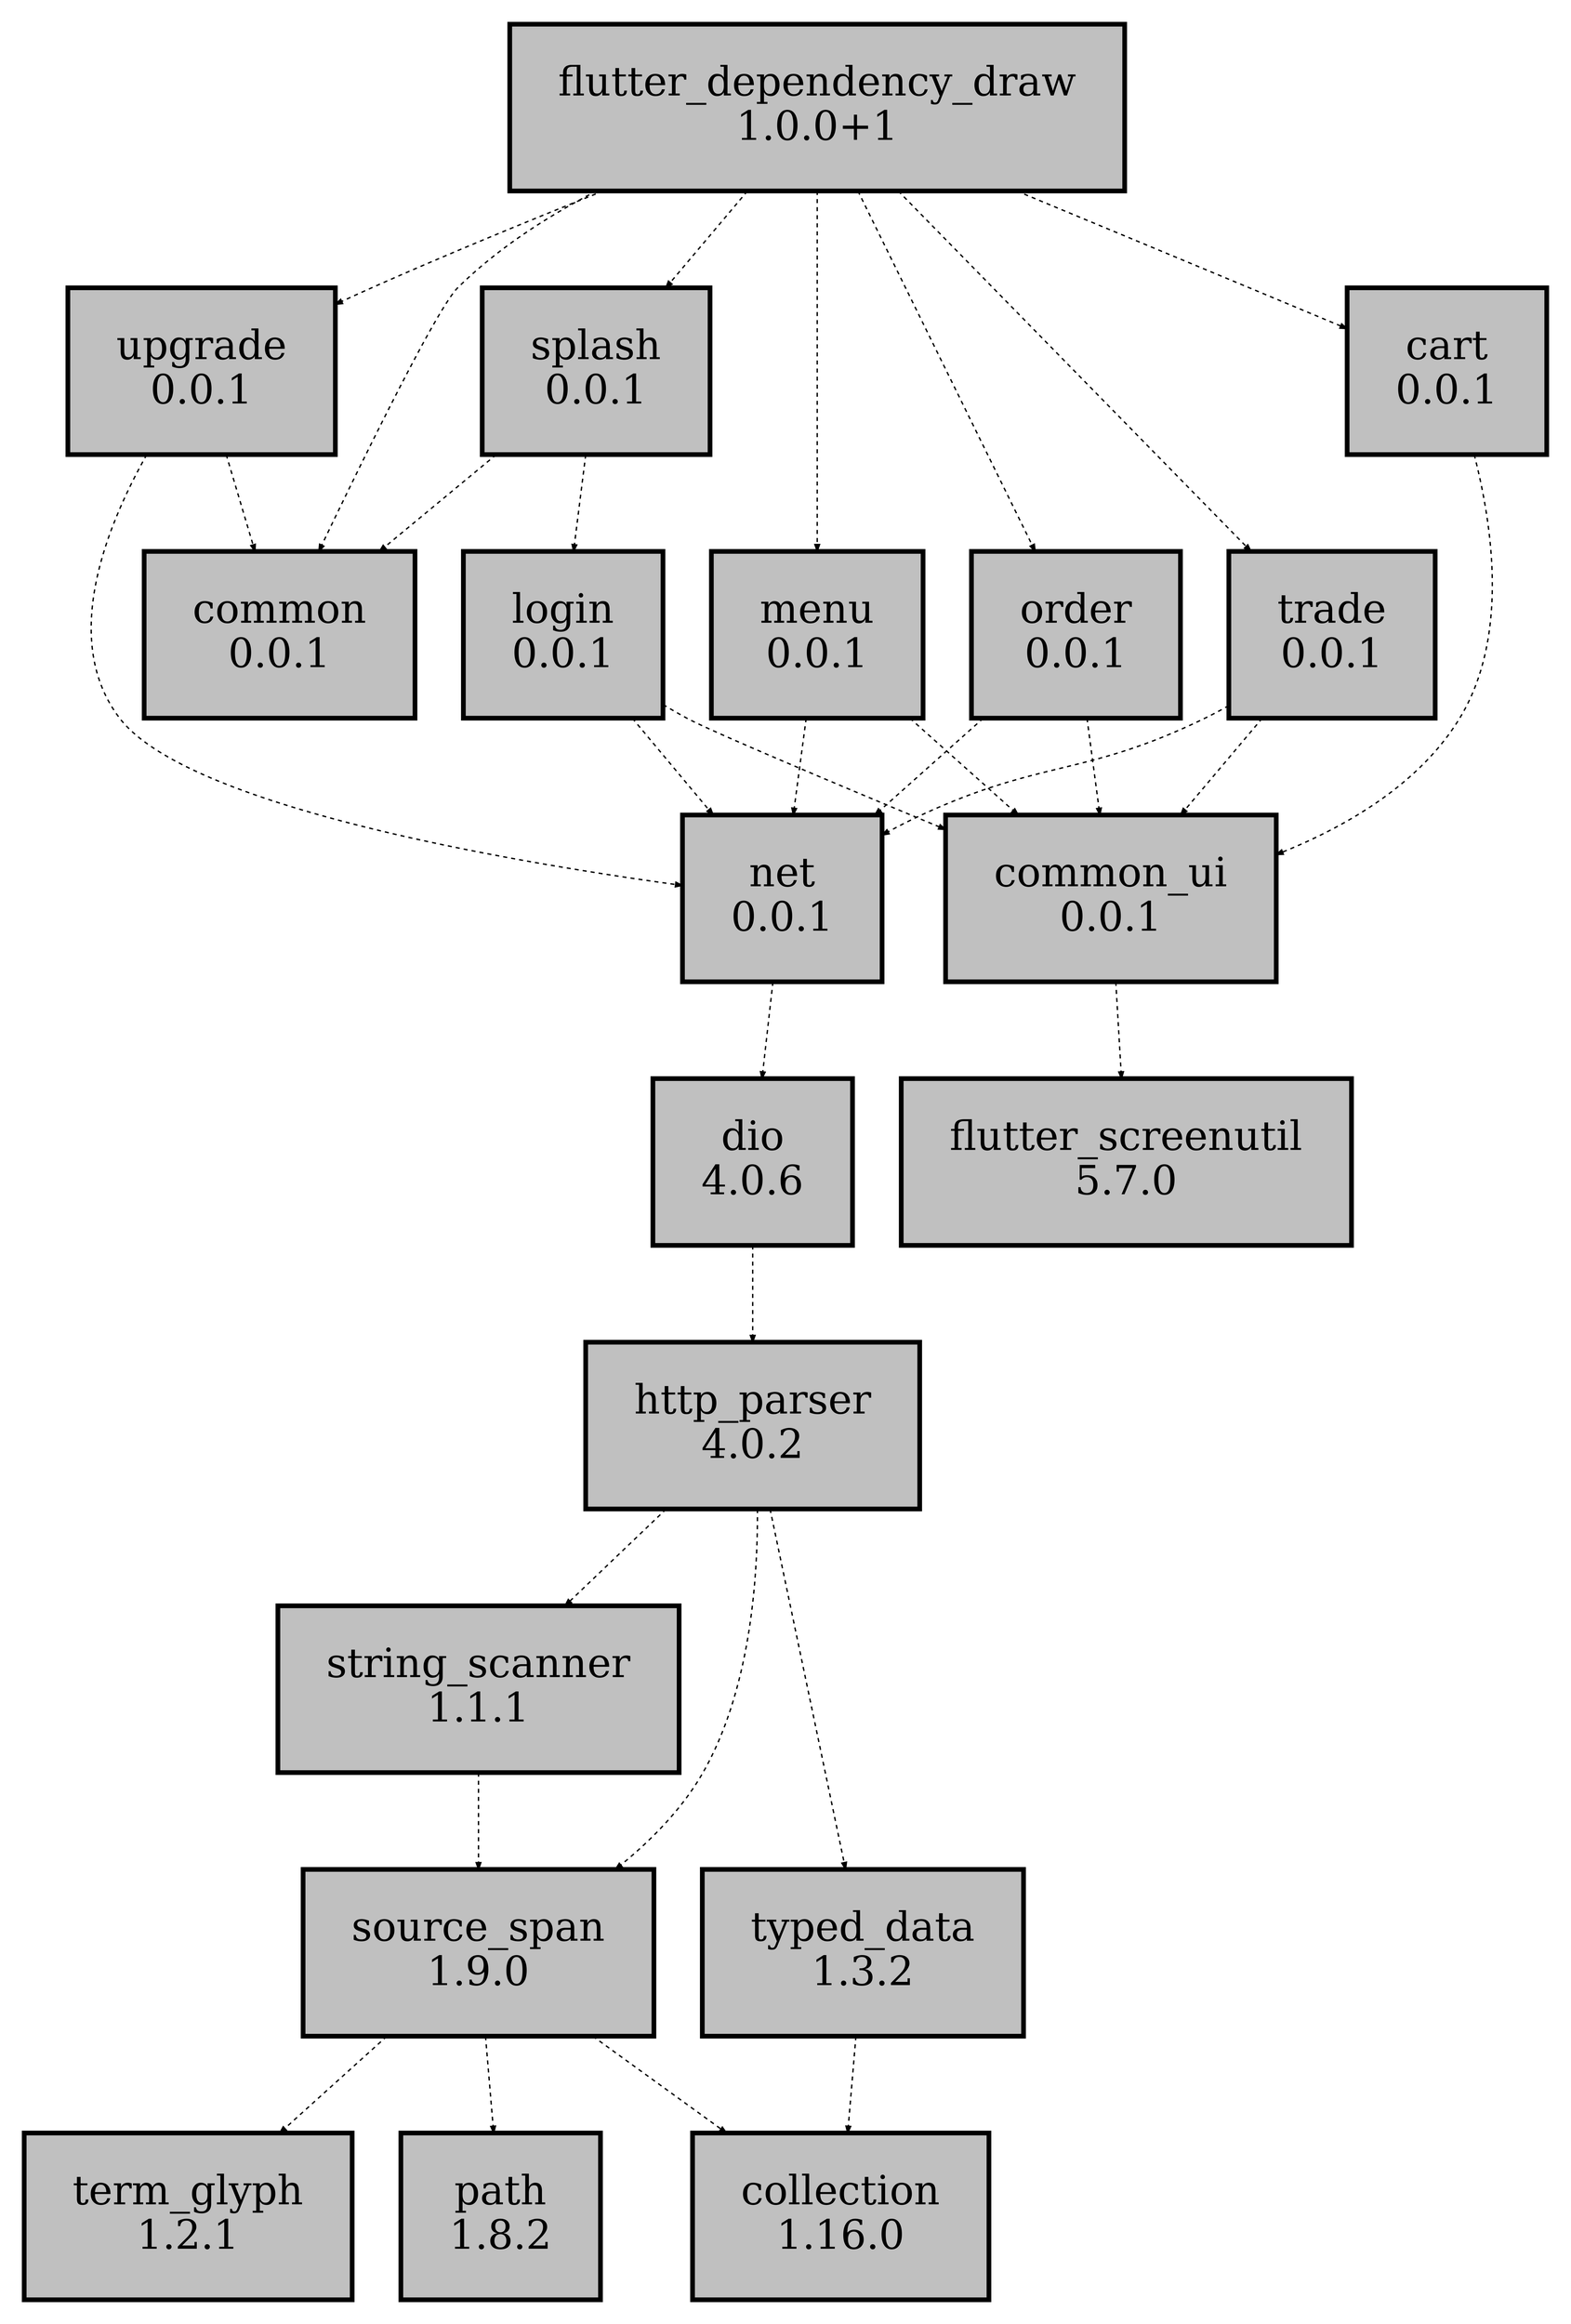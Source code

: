 digraph flutter_dependency_draw {
  graph [pad="0.5", nodesep="1", ranksep="2"];
  edge [fontcolor=gray];
  "flutter_dependency_draw
1.0.0+1" [color=black, shape=rectangle, margin="1,0.8", penwidth="7", style=filled, fillcolor=gray, fontsize="60"];
  "flutter_dependency_draw
1.0.0+1" -> "common
0.0.1" [penwidth="2", style=dashed, arrowed=vee];
  "flutter_dependency_draw
1.0.0+1" -> "menu
0.0.1" [penwidth="2", style=dashed, arrowed=vee];
  "flutter_dependency_draw
1.0.0+1" -> "order
0.0.1" [penwidth="2", style=dashed, arrowed=vee];
  "flutter_dependency_draw
1.0.0+1" -> "trade
0.0.1" [penwidth="2", style=dashed, arrowed=vee];
  "flutter_dependency_draw
1.0.0+1" -> "cart
0.0.1" [penwidth="2", style=dashed, arrowed=vee];
  "flutter_dependency_draw
1.0.0+1" -> "splash
0.0.1" [penwidth="2", style=dashed, arrowed=vee];
  "flutter_dependency_draw
1.0.0+1" -> "upgrade
0.0.1" [penwidth="2", style=dashed, arrowed=vee];
  "common
0.0.1" [color=black, shape=rectangle, margin="1,0.8", penwidth="7", style=filled, fillcolor=gray, fontsize="60"];
  "menu
0.0.1" [color=black, shape=rectangle, margin="1,0.8", penwidth="7", style=filled, fillcolor=gray, fontsize="60"];
  "menu
0.0.1" -> "common_ui
0.0.1" [penwidth="2", style=dashed, arrowed=vee];
  "menu
0.0.1" -> "net
0.0.1" [penwidth="2", style=dashed, arrowed=vee];
  "common_ui
0.0.1" [color=black, shape=rectangle, margin="1,0.8", penwidth="7", style=filled, fillcolor=gray, fontsize="60"];
  "common_ui
0.0.1" -> "flutter_screenutil
5.7.0" [penwidth="2", style=dashed, arrowed=vee];
  "flutter_screenutil
5.7.0" [color=black, shape=rectangle, margin="1,0.8", penwidth="7", style=filled, fillcolor=gray, fontsize="60"];
  "net
0.0.1" [color=black, shape=rectangle, margin="1,0.8", penwidth="7", style=filled, fillcolor=gray, fontsize="60"];
  "net
0.0.1" -> "dio
4.0.6" [penwidth="2", style=dashed, arrowed=vee];
  "dio
4.0.6" [color=black, shape=rectangle, margin="1,0.8", penwidth="7", style=filled, fillcolor=gray, fontsize="60"];
  "dio
4.0.6" -> "http_parser
4.0.2" [penwidth="2", style=dashed, arrowed=vee];
  "http_parser
4.0.2" [color=black, shape=rectangle, margin="1,0.8", penwidth="7", style=filled, fillcolor=gray, fontsize="60"];
  "http_parser
4.0.2" -> "source_span
1.9.0" [penwidth="2", style=dashed, arrowed=vee];
  "http_parser
4.0.2" -> "string_scanner
1.1.1" [penwidth="2", style=dashed, arrowed=vee];
  "http_parser
4.0.2" -> "typed_data
1.3.2" [penwidth="2", style=dashed, arrowed=vee];
  "source_span
1.9.0" [color=black, shape=rectangle, margin="1,0.8", penwidth="7", style=filled, fillcolor=gray, fontsize="60"];
  "source_span
1.9.0" -> "collection
1.16.0" [penwidth="2", style=dashed, arrowed=vee];
  "source_span
1.9.0" -> "path
1.8.2" [penwidth="2", style=dashed, arrowed=vee];
  "source_span
1.9.0" -> "term_glyph
1.2.1" [penwidth="2", style=dashed, arrowed=vee];
  "collection
1.16.0" [color=black, shape=rectangle, margin="1,0.8", penwidth="7", style=filled, fillcolor=gray, fontsize="60"];
  "path
1.8.2" [color=black, shape=rectangle, margin="1,0.8", penwidth="7", style=filled, fillcolor=gray, fontsize="60"];
  "term_glyph
1.2.1" [color=black, shape=rectangle, margin="1,0.8", penwidth="7", style=filled, fillcolor=gray, fontsize="60"];
  "string_scanner
1.1.1" [color=black, shape=rectangle, margin="1,0.8", penwidth="7", style=filled, fillcolor=gray, fontsize="60"];
  "string_scanner
1.1.1" -> "source_span
1.9.0" [penwidth="2", style=dashed, arrowed=vee];
  "typed_data
1.3.2" [color=black, shape=rectangle, margin="1,0.8", penwidth="7", style=filled, fillcolor=gray, fontsize="60"];
  "typed_data
1.3.2" -> "collection
1.16.0" [penwidth="2", style=dashed, arrowed=vee];
  "order
0.0.1" [color=black, shape=rectangle, margin="1,0.8", penwidth="7", style=filled, fillcolor=gray, fontsize="60"];
  "order
0.0.1" -> "common_ui
0.0.1" [penwidth="2", style=dashed, arrowed=vee];
  "order
0.0.1" -> "net
0.0.1" [penwidth="2", style=dashed, arrowed=vee];
  "trade
0.0.1" [color=black, shape=rectangle, margin="1,0.8", penwidth="7", style=filled, fillcolor=gray, fontsize="60"];
  "trade
0.0.1" -> "common_ui
0.0.1" [penwidth="2", style=dashed, arrowed=vee];
  "trade
0.0.1" -> "net
0.0.1" [penwidth="2", style=dashed, arrowed=vee];
  "cart
0.0.1" [color=black, shape=rectangle, margin="1,0.8", penwidth="7", style=filled, fillcolor=gray, fontsize="60"];
  "cart
0.0.1" -> "common_ui
0.0.1" [penwidth="2", style=dashed, arrowed=vee];
  "splash
0.0.1" [color=black, shape=rectangle, margin="1,0.8", penwidth="7", style=filled, fillcolor=gray, fontsize="60"];
  "splash
0.0.1" -> "login
0.0.1" [penwidth="2", style=dashed, arrowed=vee];
  "splash
0.0.1" -> "common
0.0.1" [penwidth="2", style=dashed, arrowed=vee];
  "login
0.0.1" [color=black, shape=rectangle, margin="1,0.8", penwidth="7", style=filled, fillcolor=gray, fontsize="60"];
  "login
0.0.1" -> "common_ui
0.0.1" [penwidth="2", style=dashed, arrowed=vee];
  "login
0.0.1" -> "net
0.0.1" [penwidth="2", style=dashed, arrowed=vee];
  "upgrade
0.0.1" [color=black, shape=rectangle, margin="1,0.8", penwidth="7", style=filled, fillcolor=gray, fontsize="60"];
  "upgrade
0.0.1" -> "common
0.0.1" [penwidth="2", style=dashed, arrowed=vee];
  "upgrade
0.0.1" -> "net
0.0.1" [penwidth="2", style=dashed, arrowed=vee];
}
